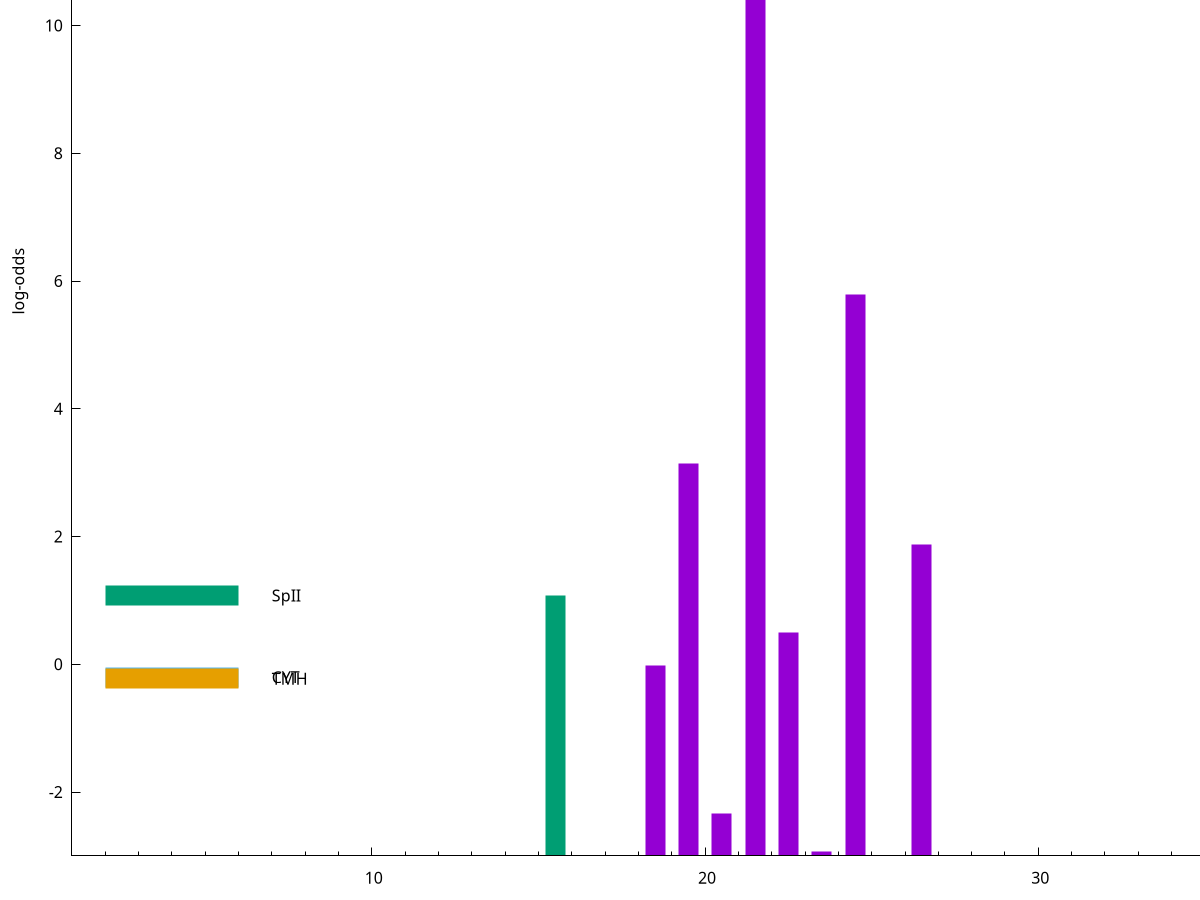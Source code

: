 set title "LipoP predictions for SRR4017849.gff"
set size 2., 1.4
set xrange [1:70] 
set mxtics 10
set yrange [-3:15]
set y2range [0:18]
set ylabel "log-odds"
set term postscript eps color solid "Helvetica" 30
set output "SRR4017849.gff222.eps"
set arrow from 2,13.1909 to 6,13.1909 nohead lt 1 lw 20
set label "SpI" at 7,13.1909
set arrow from 2,1.07933 to 6,1.07933 nohead lt 2 lw 20
set label "SpII" at 7,1.07933
set arrow from 2,-0.200913 to 6,-0.200913 nohead lt 3 lw 20
set label "CYT" at 7,-0.200913
set arrow from 2,-0.226173 to 6,-0.226173 nohead lt 4 lw 20
set label "TMH" at 7,-0.226173
set arrow from 2,13.1909 to 6,13.1909 nohead lt 1 lw 20
set label "SpI" at 7,13.1909
# NOTE: The scores below are the log-odds scores with the threshold
# NOTE: subtracted (a hack to make gnuplot make the histogram all
# NOTE: look nice).
plot "-" axes x1y2 title "" with impulses lt 2 lw 20, "-" axes x1y2 title "" with impulses lt 1 lw 20
15.500000 4.079330
e
21.500000 16.180000
24.500000 8.791700
19.500000 6.143530
26.500000 4.874860
22.500000 3.492484
18.500000 2.986403
20.500000 0.657360
23.500000 0.071820
e
exit
